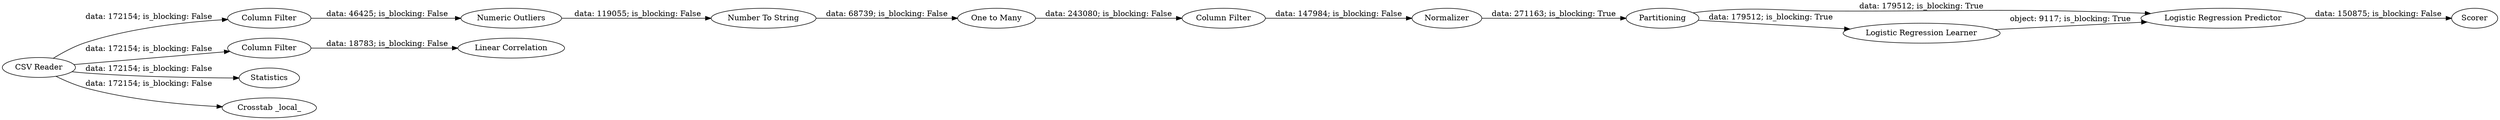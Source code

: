 digraph {
	"7354674900634081921_12" [label="Column Filter"]
	"7354674900634081921_10" [label="One to Many"]
	"-2385233425861925486_1" [label="CSV Reader"]
	"7354674900634081921_11" [label="Number To String"]
	"-2385233425861925486_12" [label="Logistic Regression Predictor"]
	"7354674900634081921_13" [label="Column Filter"]
	"7354674900634081921_14" [label=Partitioning]
	"-2385233425861925486_5" [label="Column Filter"]
	"7354674900634081921_16" [label="Numeric Outliers"]
	"-2385233425861925486_13" [label=Scorer]
	"-2385233425861925486_6" [label="Linear Correlation"]
	"7354674900634081921_15" [label=Normalizer]
	"-2385233425861925486_10" [label="Logistic Regression Learner"]
	"-2385233425861925486_2" [label=Statistics]
	"-2385233425861925486_9" [label="Crosstab _local_"]
	"-2385233425861925486_12" -> "-2385233425861925486_13" [label="data: 150875; is_blocking: False"]
	"7354674900634081921_15" -> "7354674900634081921_14" [label="data: 271163; is_blocking: True"]
	"7354674900634081921_16" -> "7354674900634081921_11" [label="data: 119055; is_blocking: False"]
	"7354674900634081921_10" -> "7354674900634081921_13" [label="data: 243080; is_blocking: False"]
	"-2385233425861925486_1" -> "-2385233425861925486_2" [label="data: 172154; is_blocking: False"]
	"7354674900634081921_14" -> "-2385233425861925486_10" [label="data: 179512; is_blocking: True"]
	"-2385233425861925486_5" -> "-2385233425861925486_6" [label="data: 18783; is_blocking: False"]
	"7354674900634081921_11" -> "7354674900634081921_10" [label="data: 68739; is_blocking: False"]
	"7354674900634081921_13" -> "7354674900634081921_15" [label="data: 147984; is_blocking: False"]
	"7354674900634081921_12" -> "7354674900634081921_16" [label="data: 46425; is_blocking: False"]
	"7354674900634081921_14" -> "-2385233425861925486_12" [label="data: 179512; is_blocking: True"]
	"-2385233425861925486_10" -> "-2385233425861925486_12" [label="object: 9117; is_blocking: True"]
	"-2385233425861925486_1" -> "-2385233425861925486_5" [label="data: 172154; is_blocking: False"]
	"-2385233425861925486_1" -> "7354674900634081921_12" [label="data: 172154; is_blocking: False"]
	"-2385233425861925486_1" -> "-2385233425861925486_9" [label="data: 172154; is_blocking: False"]
	rankdir=LR
}
